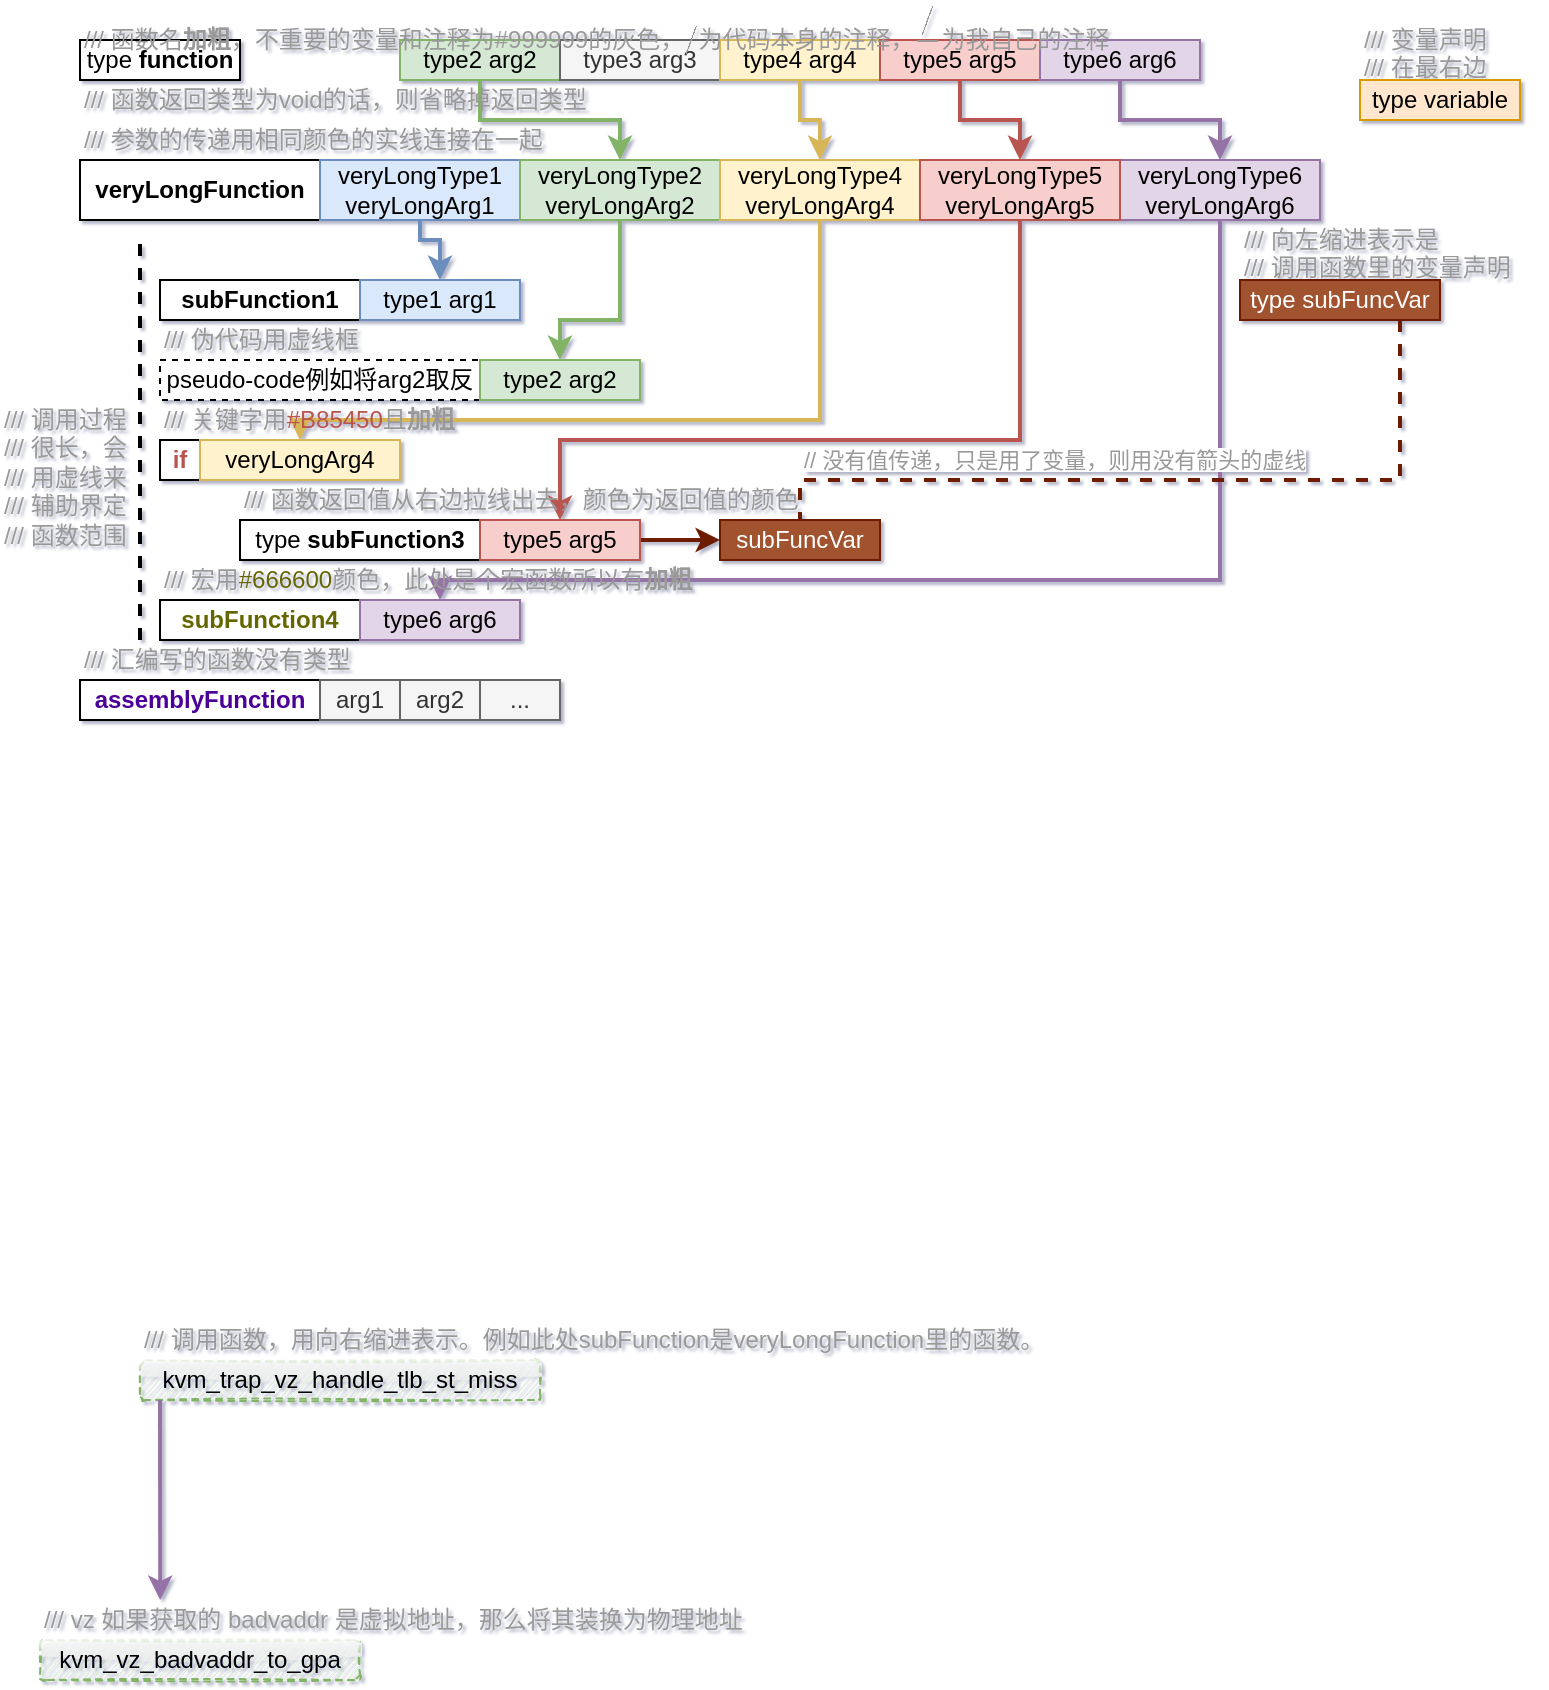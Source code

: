 <mxfile compressed="false" version="14.1.8" type="device">
  <diagram id="m31S7_dKoYv942AULYYC" name="Page-1">
    <mxGraphModel dx="2062" dy="1176" grid="1" gridSize="10" guides="1" tooltips="1" connect="1" arrows="1" fold="1" page="1" pageScale="1" pageWidth="1169" pageHeight="827" background="#ffffff" math="0" shadow="1">
      <root>
        <mxCell id="0" />
        <mxCell id="1" parent="0" />
        <mxCell id="zoVjleR3WDVhbrQaP13N-1" value="type &lt;b&gt;function&lt;/b&gt;" style="rounded=0;whiteSpace=wrap;html=1;" parent="1" vertex="1">
          <mxGeometry x="80" y="40" width="80" height="20" as="geometry" />
        </mxCell>
        <mxCell id="zoVjleR3WDVhbrQaP13N-2" value="kvm_trap_vz_handle_tlb_st_miss" style="rounded=1;whiteSpace=wrap;html=1;fillColor=#d5e8d4;strokeColor=#82b366;sketch=1;glass=1;shadow=0;fillStyle=auto;dashed=1;" parent="1" vertex="1">
          <mxGeometry x="110" y="700" width="200" height="20" as="geometry" />
        </mxCell>
        <mxCell id="zoVjleR3WDVhbrQaP13N-23" style="edgeStyle=orthogonalEdgeStyle;rounded=0;orthogonalLoop=1;jettySize=auto;html=1;strokeWidth=2;fillColor=#d5e8d4;strokeColor=#82b366;" parent="1" source="zoVjleR3WDVhbrQaP13N-3" target="zoVjleR3WDVhbrQaP13N-14" edge="1">
          <mxGeometry relative="1" as="geometry" />
        </mxCell>
        <mxCell id="zoVjleR3WDVhbrQaP13N-3" value="type2 arg2" style="rounded=0;whiteSpace=wrap;html=1;fillColor=#d5e8d4;strokeColor=#82b366;" parent="1" vertex="1">
          <mxGeometry x="240" y="40" width="80" height="20" as="geometry" />
        </mxCell>
        <mxCell id="zoVjleR3WDVhbrQaP13N-4" value="type3 arg3" style="rounded=0;whiteSpace=wrap;html=1;fillColor=#f5f5f5;strokeColor=#666666;fontColor=#333333;" parent="1" vertex="1">
          <mxGeometry x="320" y="40" width="80" height="20" as="geometry" />
        </mxCell>
        <mxCell id="zoVjleR3WDVhbrQaP13N-21" style="edgeStyle=orthogonalEdgeStyle;rounded=0;orthogonalLoop=1;jettySize=auto;html=1;strokeWidth=2;fillColor=#fff2cc;strokeColor=#d6b656;" parent="1" source="zoVjleR3WDVhbrQaP13N-7" target="zoVjleR3WDVhbrQaP13N-15" edge="1">
          <mxGeometry relative="1" as="geometry" />
        </mxCell>
        <mxCell id="zoVjleR3WDVhbrQaP13N-7" value="type4 arg4" style="rounded=0;whiteSpace=wrap;html=1;fillColor=#fff2cc;strokeColor=#d6b656;" parent="1" vertex="1">
          <mxGeometry x="400" y="40" width="80" height="20" as="geometry" />
        </mxCell>
        <mxCell id="zoVjleR3WDVhbrQaP13N-20" style="edgeStyle=orthogonalEdgeStyle;rounded=0;orthogonalLoop=1;jettySize=auto;html=1;strokeWidth=2;fillColor=#f8cecc;strokeColor=#b85450;" parent="1" source="zoVjleR3WDVhbrQaP13N-8" target="zoVjleR3WDVhbrQaP13N-17" edge="1">
          <mxGeometry relative="1" as="geometry" />
        </mxCell>
        <mxCell id="zoVjleR3WDVhbrQaP13N-8" value="type5 arg5" style="rounded=0;whiteSpace=wrap;html=1;fillColor=#f8cecc;strokeColor=#b85450;" parent="1" vertex="1">
          <mxGeometry x="480" y="40" width="80" height="20" as="geometry" />
        </mxCell>
        <mxCell id="zoVjleR3WDVhbrQaP13N-19" style="edgeStyle=orthogonalEdgeStyle;rounded=0;orthogonalLoop=1;jettySize=auto;html=1;fillColor=#e1d5e7;strokeColor=#9673a6;strokeWidth=2;" parent="1" source="zoVjleR3WDVhbrQaP13N-9" target="zoVjleR3WDVhbrQaP13N-16" edge="1">
          <mxGeometry relative="1" as="geometry" />
        </mxCell>
        <mxCell id="zoVjleR3WDVhbrQaP13N-9" value="type6 arg6" style="rounded=0;whiteSpace=wrap;html=1;fillColor=#e1d5e7;strokeColor=#9673a6;" parent="1" vertex="1">
          <mxGeometry x="560" y="40" width="80" height="20" as="geometry" />
        </mxCell>
        <mxCell id="zoVjleR3WDVhbrQaP13N-10" value="&lt;b&gt;veryLongFunction&lt;/b&gt;" style="rounded=0;whiteSpace=wrap;html=1;" parent="1" vertex="1">
          <mxGeometry x="80" y="100" width="120" height="30" as="geometry" />
        </mxCell>
        <mxCell id="zoVjleR3WDVhbrQaP13N-11" value="&lt;font color=&quot;#999999&quot;&gt;/// 函数名&lt;b&gt;加粗&lt;/b&gt;，不重要的变量和注释为#999999的灰色，`//`为代码本身的注释，`///`为我自己的注释&lt;/font&gt;" style="text;html=1;resizable=0;points=[];autosize=1;align=left;verticalAlign=top;spacingTop=-4;" parent="1" vertex="1">
          <mxGeometry x="80" y="20" width="540" height="20" as="geometry" />
        </mxCell>
        <mxCell id="zoVjleR3WDVhbrQaP13N-12" value="&lt;font color=&quot;#999999&quot;&gt;/// 函数返回类型为void的话，则省略掉返回类型&lt;/font&gt;" style="text;html=1;resizable=0;points=[];autosize=1;align=left;verticalAlign=top;spacingTop=-4;" parent="1" vertex="1">
          <mxGeometry x="80" y="60" width="270" height="20" as="geometry" />
        </mxCell>
        <mxCell id="zoVjleR3WDVhbrQaP13N-44" style="edgeStyle=orthogonalEdgeStyle;rounded=0;orthogonalLoop=1;jettySize=auto;html=1;strokeWidth=2;fillColor=#dae8fc;strokeColor=#6c8ebf;" parent="1" source="zoVjleR3WDVhbrQaP13N-13" target="zoVjleR3WDVhbrQaP13N-28" edge="1">
          <mxGeometry relative="1" as="geometry">
            <Array as="points">
              <mxPoint x="250" y="140" />
              <mxPoint x="260" y="140" />
            </Array>
          </mxGeometry>
        </mxCell>
        <mxCell id="zoVjleR3WDVhbrQaP13N-13" value="veryLongType1 veryLongArg1" style="rounded=0;whiteSpace=wrap;html=1;fillColor=#dae8fc;strokeColor=#6c8ebf;" parent="1" vertex="1">
          <mxGeometry x="200" y="100" width="100" height="30" as="geometry" />
        </mxCell>
        <mxCell id="zoVjleR3WDVhbrQaP13N-45" style="edgeStyle=orthogonalEdgeStyle;rounded=0;orthogonalLoop=1;jettySize=auto;html=1;strokeWidth=2;fillColor=#d5e8d4;strokeColor=#82b366;" parent="1" source="zoVjleR3WDVhbrQaP13N-14" target="zoVjleR3WDVhbrQaP13N-36" edge="1">
          <mxGeometry relative="1" as="geometry">
            <Array as="points">
              <mxPoint x="350" y="180" />
              <mxPoint x="320" y="180" />
            </Array>
          </mxGeometry>
        </mxCell>
        <mxCell id="zoVjleR3WDVhbrQaP13N-14" value="veryLongType2 veryLongArg2" style="rounded=0;whiteSpace=wrap;html=1;fillColor=#d5e8d4;strokeColor=#82b366;sketch=0;" parent="1" vertex="1">
          <mxGeometry x="300" y="100" width="100" height="30" as="geometry" />
        </mxCell>
        <mxCell id="zoVjleR3WDVhbrQaP13N-46" style="edgeStyle=orthogonalEdgeStyle;rounded=0;orthogonalLoop=1;jettySize=auto;html=1;strokeWidth=2;fillColor=#fff2cc;strokeColor=#d6b656;" parent="1" source="zoVjleR3WDVhbrQaP13N-15" target="zoVjleR3WDVhbrQaP13N-43" edge="1">
          <mxGeometry relative="1" as="geometry">
            <mxPoint x="380" y="250" as="targetPoint" />
            <Array as="points">
              <mxPoint x="450" y="230" />
              <mxPoint x="190" y="230" />
            </Array>
          </mxGeometry>
        </mxCell>
        <mxCell id="zoVjleR3WDVhbrQaP13N-15" value="veryLongType4 veryLongArg4" style="rounded=0;whiteSpace=wrap;html=1;fillColor=#fff2cc;strokeColor=#d6b656;" parent="1" vertex="1">
          <mxGeometry x="400" y="100" width="100" height="30" as="geometry" />
        </mxCell>
        <mxCell id="gvx4xC0Nxg95UJ2ZajtM-2" style="edgeStyle=orthogonalEdgeStyle;rounded=0;orthogonalLoop=1;jettySize=auto;html=1;strokeWidth=2;fillColor=#e1d5e7;strokeColor=#9673a6;" parent="1" source="zoVjleR3WDVhbrQaP13N-16" target="zoVjleR3WDVhbrQaP13N-40" edge="1">
          <mxGeometry relative="1" as="geometry">
            <Array as="points">
              <mxPoint x="650" y="310" />
              <mxPoint x="260" y="310" />
            </Array>
          </mxGeometry>
        </mxCell>
        <mxCell id="zoVjleR3WDVhbrQaP13N-16" value="veryLongType6 veryLongArg6" style="rounded=0;whiteSpace=wrap;html=1;fillColor=#e1d5e7;strokeColor=#9673a6;" parent="1" vertex="1">
          <mxGeometry x="600" y="100" width="100" height="30" as="geometry" />
        </mxCell>
        <mxCell id="zoVjleR3WDVhbrQaP13N-47" style="edgeStyle=orthogonalEdgeStyle;rounded=0;orthogonalLoop=1;jettySize=auto;html=1;strokeWidth=2;fillColor=#f8cecc;strokeColor=#b85450;" parent="1" source="zoVjleR3WDVhbrQaP13N-17" target="zoVjleR3WDVhbrQaP13N-38" edge="1">
          <mxGeometry relative="1" as="geometry">
            <Array as="points">
              <mxPoint x="550" y="240" />
              <mxPoint x="320" y="240" />
            </Array>
          </mxGeometry>
        </mxCell>
        <mxCell id="zoVjleR3WDVhbrQaP13N-17" value="veryLongType5 veryLongArg5" style="rounded=0;whiteSpace=wrap;html=1;fillColor=#f8cecc;strokeColor=#b85450;" parent="1" vertex="1">
          <mxGeometry x="500" y="100" width="100" height="30" as="geometry" />
        </mxCell>
        <mxCell id="zoVjleR3WDVhbrQaP13N-25" value="&lt;font color=&quot;#999999&quot;&gt;/// 参数的传递用相同颜色的实线连接在一起&lt;/font&gt;" style="text;html=1;resizable=0;points=[];autosize=1;align=left;verticalAlign=top;spacingTop=-4;" parent="1" vertex="1">
          <mxGeometry x="80" y="80" width="240" height="20" as="geometry" />
        </mxCell>
        <mxCell id="zoVjleR3WDVhbrQaP13N-26" value="&lt;b&gt;subFunction1&lt;/b&gt;" style="rounded=0;whiteSpace=wrap;html=1;" parent="1" vertex="1">
          <mxGeometry x="120" y="160" width="100" height="20" as="geometry" />
        </mxCell>
        <mxCell id="zoVjleR3WDVhbrQaP13N-28" value="type1 arg1" style="rounded=0;whiteSpace=wrap;html=1;fillColor=#dae8fc;strokeColor=#6c8ebf;" parent="1" vertex="1">
          <mxGeometry x="220" y="160" width="80" height="20" as="geometry" />
        </mxCell>
        <mxCell id="zoVjleR3WDVhbrQaP13N-32" value="&lt;font color=&quot;#999999&quot;&gt;/// 调用函数，用向右缩进表示。例如此处subFunction是veryLongFunction里的函数。&lt;/font&gt;" style="text;html=1;resizable=0;points=[];autosize=1;align=left;verticalAlign=top;spacingTop=-4;" parent="1" vertex="1">
          <mxGeometry x="110" y="680" width="470" height="20" as="geometry" />
        </mxCell>
        <mxCell id="zoVjleR3WDVhbrQaP13N-33" value="" style="endArrow=none;dashed=1;html=1;strokeWidth=2;" parent="1" edge="1">
          <mxGeometry width="50" height="50" relative="1" as="geometry">
            <mxPoint x="110" y="340" as="sourcePoint" />
            <mxPoint x="110" y="140" as="targetPoint" />
          </mxGeometry>
        </mxCell>
        <mxCell id="zoVjleR3WDVhbrQaP13N-34" value="&lt;font color=&quot;#999999&quot;&gt;/// 伪代码用虚线框&lt;/font&gt;" style="text;html=1;resizable=0;points=[];autosize=1;align=left;verticalAlign=top;spacingTop=-4;" parent="1" vertex="1">
          <mxGeometry x="120" y="180" width="110" height="20" as="geometry" />
        </mxCell>
        <mxCell id="zoVjleR3WDVhbrQaP13N-35" value="pseudo-code例如将arg2取反" style="rounded=0;whiteSpace=wrap;html=1;dashed=1;" parent="1" vertex="1">
          <mxGeometry x="120" y="200" width="160" height="20" as="geometry" />
        </mxCell>
        <mxCell id="zoVjleR3WDVhbrQaP13N-36" value="type2 arg2" style="rounded=0;whiteSpace=wrap;html=1;fillColor=#d5e8d4;strokeColor=#82b366;" parent="1" vertex="1">
          <mxGeometry x="280" y="200" width="80" height="20" as="geometry" />
        </mxCell>
        <mxCell id="zoVjleR3WDVhbrQaP13N-37" value="type&lt;b&gt; subFunction3&lt;/b&gt;" style="rounded=0;whiteSpace=wrap;html=1;" parent="1" vertex="1">
          <mxGeometry x="160" y="280" width="120" height="20" as="geometry" />
        </mxCell>
        <mxCell id="zoVjleR3WDVhbrQaP13N-55" style="edgeStyle=orthogonalEdgeStyle;rounded=0;orthogonalLoop=1;jettySize=auto;html=1;endArrow=classic;endFill=1;strokeWidth=2;fillColor=#a0522d;strokeColor=#6D1F00;" parent="1" source="zoVjleR3WDVhbrQaP13N-38" target="zoVjleR3WDVhbrQaP13N-53" edge="1">
          <mxGeometry relative="1" as="geometry" />
        </mxCell>
        <mxCell id="zoVjleR3WDVhbrQaP13N-38" value="type5 arg5" style="rounded=0;whiteSpace=wrap;html=1;fillColor=#f8cecc;strokeColor=#b85450;" parent="1" vertex="1">
          <mxGeometry x="280" y="280" width="80" height="20" as="geometry" />
        </mxCell>
        <mxCell id="zoVjleR3WDVhbrQaP13N-39" value="&lt;b&gt;&lt;font color=&quot;#666600&quot;&gt;subFunction4&lt;/font&gt;&lt;/b&gt;" style="rounded=0;whiteSpace=wrap;html=1;" parent="1" vertex="1">
          <mxGeometry x="120" y="320" width="100" height="20" as="geometry" />
        </mxCell>
        <mxCell id="zoVjleR3WDVhbrQaP13N-40" value="type6 arg6" style="rounded=0;whiteSpace=wrap;html=1;fillColor=#e1d5e7;strokeColor=#9673a6;" parent="1" vertex="1">
          <mxGeometry x="220" y="320" width="80" height="20" as="geometry" />
        </mxCell>
        <mxCell id="zoVjleR3WDVhbrQaP13N-41" value="&lt;b&gt;&lt;font color=&quot;#b85450&quot;&gt;if&lt;/font&gt;&lt;/b&gt;" style="rounded=0;whiteSpace=wrap;html=1;" parent="1" vertex="1">
          <mxGeometry x="120" y="240" width="20" height="20" as="geometry" />
        </mxCell>
        <mxCell id="zoVjleR3WDVhbrQaP13N-42" value="&lt;font color=&quot;#999999&quot;&gt;/// 关键字用&lt;/font&gt;&lt;font color=&quot;#b85450&quot;&gt;#B85450&lt;/font&gt;&lt;font color=&quot;#999999&quot;&gt;且&lt;b&gt;加粗&lt;/b&gt;&lt;/font&gt;" style="text;html=1;resizable=0;points=[];autosize=1;align=left;verticalAlign=top;spacingTop=-4;" parent="1" vertex="1">
          <mxGeometry x="120" y="220" width="160" height="20" as="geometry" />
        </mxCell>
        <mxCell id="zoVjleR3WDVhbrQaP13N-43" value="veryLongArg4" style="rounded=0;whiteSpace=wrap;html=1;fillColor=#fff2cc;strokeColor=#d6b656;" parent="1" vertex="1">
          <mxGeometry x="140" y="240" width="100" height="20" as="geometry" />
        </mxCell>
        <mxCell id="zoVjleR3WDVhbrQaP13N-48" value="type variable" style="rounded=0;whiteSpace=wrap;html=1;fillColor=#ffe6cc;strokeColor=#d79b00;" parent="1" vertex="1">
          <mxGeometry x="720" y="60" width="80" height="20" as="geometry" />
        </mxCell>
        <mxCell id="zoVjleR3WDVhbrQaP13N-49" value="&lt;font color=&quot;#999999&quot;&gt;/// 变量声明&lt;br&gt;/// 在最右边&lt;/font&gt;" style="text;html=1;resizable=0;points=[];autosize=1;align=left;verticalAlign=top;spacingTop=-4;" parent="1" vertex="1">
          <mxGeometry x="720" y="30" width="80" height="30" as="geometry" />
        </mxCell>
        <mxCell id="zoVjleR3WDVhbrQaP13N-54" value="" style="edgeStyle=orthogonalEdgeStyle;rounded=0;orthogonalLoop=1;jettySize=auto;html=1;strokeWidth=2;dashed=1;endArrow=none;endFill=0;fillColor=#a0522d;strokeColor=#6D1F00;" parent="1" source="zoVjleR3WDVhbrQaP13N-50" target="zoVjleR3WDVhbrQaP13N-53" edge="1">
          <mxGeometry x="0.138" relative="1" as="geometry">
            <Array as="points">
              <mxPoint x="740" y="260" />
              <mxPoint x="440" y="260" />
            </Array>
            <mxPoint as="offset" />
          </mxGeometry>
        </mxCell>
        <mxCell id="zoVjleR3WDVhbrQaP13N-50" value="type subFuncVar" style="rounded=0;whiteSpace=wrap;html=1;fillColor=#a0522d;strokeColor=#6D1F00;fontColor=#ffffff;" parent="1" vertex="1">
          <mxGeometry x="660" y="160" width="100" height="20" as="geometry" />
        </mxCell>
        <mxCell id="zoVjleR3WDVhbrQaP13N-52" value="&lt;font color=&quot;#999999&quot;&gt;///&amp;nbsp;&lt;/font&gt;&lt;span style=&quot;color: rgb(153 , 153 , 153)&quot;&gt;向左缩进表示是&lt;br&gt;&lt;/span&gt;&lt;font color=&quot;#999999&quot;&gt;/// 调用函数里的变量声明&lt;/font&gt;" style="text;html=1;resizable=0;points=[];autosize=1;align=left;verticalAlign=top;spacingTop=-4;" parent="1" vertex="1">
          <mxGeometry x="660" y="130" width="150" height="30" as="geometry" />
        </mxCell>
        <mxCell id="zoVjleR3WDVhbrQaP13N-53" value="subFuncVar" style="rounded=0;whiteSpace=wrap;html=1;fillColor=#a0522d;strokeColor=#6D1F00;fontColor=#ffffff;" parent="1" vertex="1">
          <mxGeometry x="400" y="280" width="80" height="20" as="geometry" />
        </mxCell>
        <mxCell id="zoVjleR3WDVhbrQaP13N-56" value="&lt;font color=&quot;#999999&quot;&gt;/// 函数返回值从右边拉线出去，颜色为返回值的颜色&lt;/font&gt;" style="text;html=1;resizable=0;points=[];autosize=1;align=left;verticalAlign=top;spacingTop=-4;" parent="1" vertex="1">
          <mxGeometry x="160" y="260" width="290" height="20" as="geometry" />
        </mxCell>
        <mxCell id="zoVjleR3WDVhbrQaP13N-57" value="&lt;span style=&quot;color: rgb(153 , 153 , 153) ; font-size: 11px ; text-align: center ; background-color: rgb(255 , 255 , 255)&quot;&gt;// 没有值传递，只是用了变量，则用没有箭头的虚线&lt;/span&gt;" style="text;html=1;resizable=0;points=[];autosize=1;align=left;verticalAlign=top;spacingTop=-4;" parent="1" vertex="1">
          <mxGeometry x="440" y="240" width="270" height="20" as="geometry" />
        </mxCell>
        <mxCell id="zoVjleR3WDVhbrQaP13N-59" value="&lt;font color=&quot;#999999&quot;&gt;/// 宏用&lt;/font&gt;&lt;font color=&quot;#666600&quot;&gt;#666600&lt;/font&gt;&lt;font color=&quot;#999999&quot;&gt;颜色，此处是个宏函数所以有&lt;b&gt;加粗&lt;/b&gt;&lt;/font&gt;" style="text;html=1;resizable=0;points=[];autosize=1;align=left;verticalAlign=top;spacingTop=-4;" parent="1" vertex="1">
          <mxGeometry x="120" y="300" width="280" height="20" as="geometry" />
        </mxCell>
        <mxCell id="zoVjleR3WDVhbrQaP13N-60" value="&lt;font color=&quot;#999999&quot;&gt;/// 调用过程&lt;br&gt;/// 很长，会&lt;br&gt;/// 用虚线来&lt;br&gt;/// 辅助界定&lt;br&gt;/// 函数范围&lt;/font&gt;" style="text;html=1;resizable=0;points=[];autosize=1;align=left;verticalAlign=top;spacingTop=-4;" parent="1" vertex="1">
          <mxGeometry x="40" y="220" width="80" height="70" as="geometry" />
        </mxCell>
        <mxCell id="-5oCp7vkhNTteCFmzETk-1" value="&lt;b&gt;&lt;font color=&quot;#4c0099&quot;&gt;assemblyFunction&lt;/font&gt;&lt;/b&gt;" style="rounded=0;whiteSpace=wrap;html=1;" parent="1" vertex="1">
          <mxGeometry x="80" y="360" width="120" height="20" as="geometry" />
        </mxCell>
        <mxCell id="-5oCp7vkhNTteCFmzETk-2" value="arg1" style="rounded=0;whiteSpace=wrap;html=1;fillColor=#f5f5f5;strokeColor=#666666;fontColor=#333333;" parent="1" vertex="1">
          <mxGeometry x="200" y="360" width="40" height="20" as="geometry" />
        </mxCell>
        <mxCell id="-5oCp7vkhNTteCFmzETk-3" value="arg2" style="rounded=0;whiteSpace=wrap;html=1;fillColor=#f5f5f5;strokeColor=#666666;fontColor=#333333;" parent="1" vertex="1">
          <mxGeometry x="240" y="360" width="40" height="20" as="geometry" />
        </mxCell>
        <mxCell id="-5oCp7vkhNTteCFmzETk-6" value="..." style="rounded=0;whiteSpace=wrap;html=1;fillColor=#f5f5f5;strokeColor=#666666;fontColor=#333333;" parent="1" vertex="1">
          <mxGeometry x="280" y="360" width="40" height="20" as="geometry" />
        </mxCell>
        <mxCell id="-5oCp7vkhNTteCFmzETk-7" value="&lt;font color=&quot;#999999&quot;&gt;/// 汇编写的函数没有类型&lt;/font&gt;" style="text;html=1;resizable=0;points=[];autosize=1;align=left;verticalAlign=top;spacingTop=-4;" parent="1" vertex="1">
          <mxGeometry x="80" y="340" width="150" height="20" as="geometry" />
        </mxCell>
        <mxCell id="XrhrVupYfAPKMNM9SuPb-7" value="kvm_vz_badvaddr_to_gpa" style="rounded=1;whiteSpace=wrap;html=1;fillColor=#d5e8d4;strokeColor=#82b366;sketch=1;glass=1;shadow=0;fillStyle=auto;dashed=1;" parent="1" vertex="1">
          <mxGeometry x="60" y="840" width="160" height="20" as="geometry" />
        </mxCell>
        <mxCell id="XruDoarx9EJC1VyAcPDF-3" value="&lt;font color=&quot;#999999&quot;&gt;/// vz 如果获取的 badvaddr 是虚拟地址，那么将其装换为物理地址&lt;/font&gt;" style="text;html=1;resizable=0;points=[];autosize=1;align=left;verticalAlign=top;spacingTop=-4;" vertex="1" parent="1">
          <mxGeometry x="60" y="820" width="360" height="20" as="geometry" />
        </mxCell>
        <mxCell id="XruDoarx9EJC1VyAcPDF-5" value="" style="endArrow=classic;html=1;strokeColor=#9673a6;strokeWidth=2;fillColor=#e1d5e7;entryX=0.167;entryY=0;entryDx=0;entryDy=0;entryPerimeter=0;" edge="1" parent="1" target="XruDoarx9EJC1VyAcPDF-3">
          <mxGeometry width="50" height="50" relative="1" as="geometry">
            <mxPoint x="120" y="720" as="sourcePoint" />
            <mxPoint x="120" y="810" as="targetPoint" />
          </mxGeometry>
        </mxCell>
      </root>
    </mxGraphModel>
  </diagram>
</mxfile>
